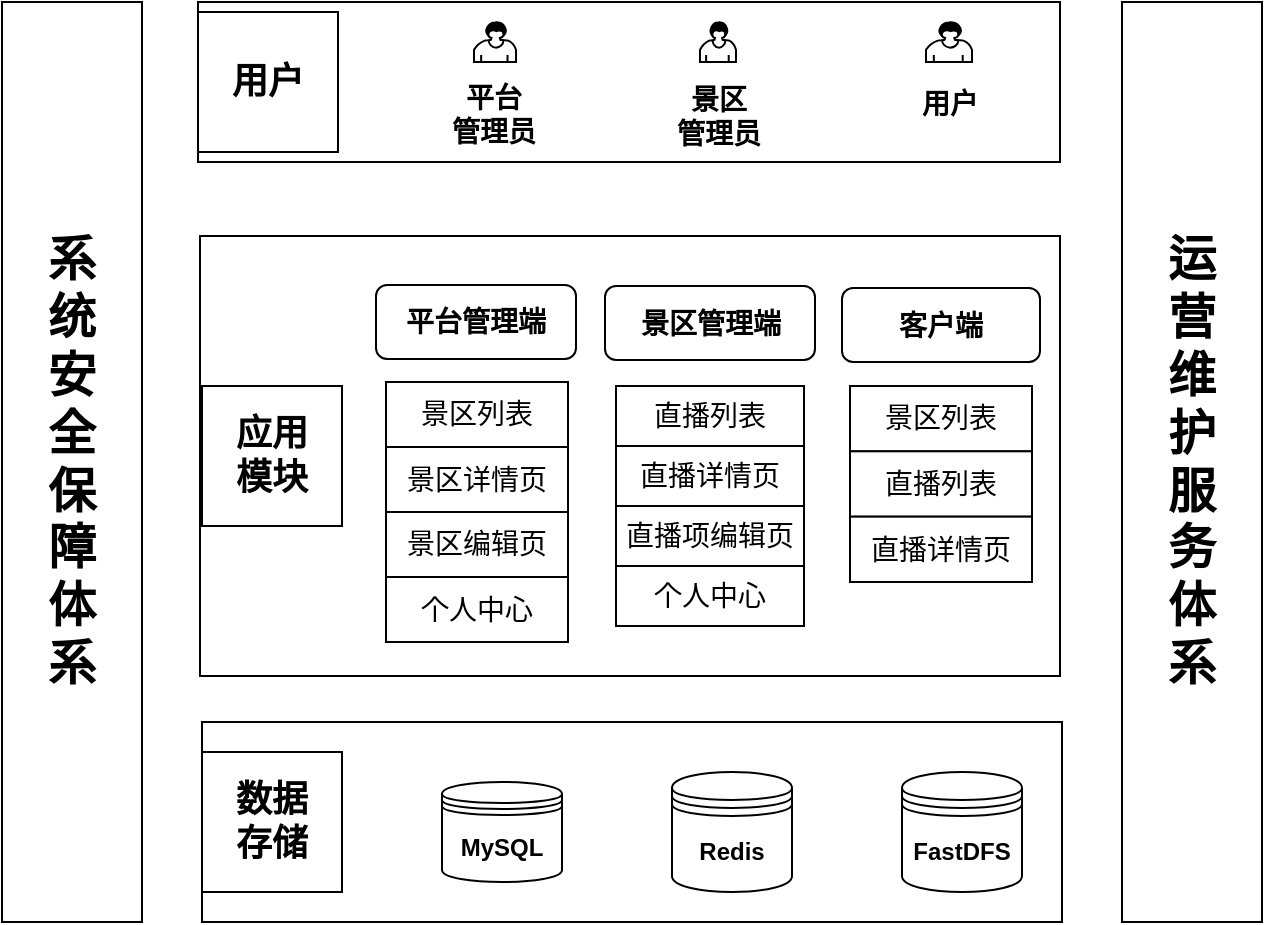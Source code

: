 <mxfile version="14.1.2" type="github">
  <diagram id="L9wh5_5upDk95yy1sQSH" name="Page-1">
    <mxGraphModel dx="1151" dy="673" grid="1" gridSize="10" guides="1" tooltips="1" connect="1" arrows="1" fold="1" page="1" pageScale="1" pageWidth="827" pageHeight="1169" math="0" shadow="0">
      <root>
        <mxCell id="0" />
        <mxCell id="1" parent="0" />
        <mxCell id="pIfulKXOhAl75pTlR59t-1" value="&lt;font face=&quot;calibri, sans-serif&quot; style=&quot;font-size: 24px&quot;&gt;&lt;b&gt;系&lt;br&gt;统&lt;br&gt;安&lt;br&gt;全&lt;br&gt;保&lt;br&gt;障&lt;br&gt;体&lt;br&gt;系&lt;/b&gt;&lt;/font&gt;" style="rounded=0;whiteSpace=wrap;html=1;" vertex="1" parent="1">
          <mxGeometry x="100" y="200" width="70" height="460" as="geometry" />
        </mxCell>
        <mxCell id="pIfulKXOhAl75pTlR59t-2" value="" style="rounded=0;whiteSpace=wrap;html=1;" vertex="1" parent="1">
          <mxGeometry x="200" y="560" width="430" height="100" as="geometry" />
        </mxCell>
        <mxCell id="pIfulKXOhAl75pTlR59t-3" value="&lt;b&gt;&lt;font style=&quot;font-size: 18px&quot;&gt;数据&lt;br&gt;存储&lt;br&gt;&lt;/font&gt;&lt;/b&gt;" style="rounded=0;whiteSpace=wrap;html=1;" vertex="1" parent="1">
          <mxGeometry x="200" y="575" width="70" height="70" as="geometry" />
        </mxCell>
        <mxCell id="pIfulKXOhAl75pTlR59t-4" value="MySQL" style="shape=datastore;whiteSpace=wrap;html=1;fontStyle=1" vertex="1" parent="1">
          <mxGeometry x="320" y="590" width="60" height="50" as="geometry" />
        </mxCell>
        <mxCell id="pIfulKXOhAl75pTlR59t-5" value="Redis" style="shape=datastore;whiteSpace=wrap;html=1;fontStyle=1" vertex="1" parent="1">
          <mxGeometry x="435" y="585" width="60" height="60" as="geometry" />
        </mxCell>
        <mxCell id="pIfulKXOhAl75pTlR59t-6" value="FastDFS" style="shape=datastore;whiteSpace=wrap;html=1;fontStyle=1" vertex="1" parent="1">
          <mxGeometry x="550" y="585" width="60" height="60" as="geometry" />
        </mxCell>
        <mxCell id="pIfulKXOhAl75pTlR59t-7" value="" style="rounded=0;whiteSpace=wrap;html=1;" vertex="1" parent="1">
          <mxGeometry x="199" y="317" width="430" height="220" as="geometry" />
        </mxCell>
        <mxCell id="pIfulKXOhAl75pTlR59t-8" value="&lt;b&gt;&lt;font style=&quot;font-size: 18px&quot;&gt;应用&lt;br&gt;模块&lt;br&gt;&lt;/font&gt;&lt;/b&gt;" style="rounded=0;whiteSpace=wrap;html=1;" vertex="1" parent="1">
          <mxGeometry x="200" y="392" width="70" height="70" as="geometry" />
        </mxCell>
        <mxCell id="pIfulKXOhAl75pTlR59t-9" value="&lt;font style=&quot;font-size: 14px&quot;&gt;平台管理端&lt;/font&gt;" style="rounded=1;whiteSpace=wrap;html=1;fontStyle=1" vertex="1" parent="1">
          <mxGeometry x="287" y="341.5" width="100" height="37" as="geometry" />
        </mxCell>
        <mxCell id="pIfulKXOhAl75pTlR59t-10" value="&lt;font style=&quot;font-size: 14px&quot;&gt;景区管理端&lt;/font&gt;" style="rounded=1;whiteSpace=wrap;html=1;fontStyle=1" vertex="1" parent="1">
          <mxGeometry x="401.5" y="342" width="105" height="37" as="geometry" />
        </mxCell>
        <mxCell id="pIfulKXOhAl75pTlR59t-11" value="&lt;font style=&quot;font-size: 14px&quot;&gt;&lt;b&gt;客户端&lt;/b&gt;&lt;/font&gt;" style="rounded=1;whiteSpace=wrap;html=1;" vertex="1" parent="1">
          <mxGeometry x="520" y="343" width="99" height="37" as="geometry" />
        </mxCell>
        <mxCell id="pIfulKXOhAl75pTlR59t-12" value="" style="rounded=0;whiteSpace=wrap;html=1;" vertex="1" parent="1">
          <mxGeometry x="198" y="200" width="431" height="80" as="geometry" />
        </mxCell>
        <mxCell id="pIfulKXOhAl75pTlR59t-13" value="&lt;b&gt;&lt;font style=&quot;font-size: 18px&quot;&gt;用户&lt;br&gt;&lt;/font&gt;&lt;/b&gt;" style="rounded=0;whiteSpace=wrap;html=1;" vertex="1" parent="1">
          <mxGeometry x="198" y="205" width="70" height="70" as="geometry" />
        </mxCell>
        <mxCell id="pIfulKXOhAl75pTlR59t-14" value="" style="shape=mxgraph.bpmn.user_task;html=1;outlineConnect=0;" vertex="1" parent="1">
          <mxGeometry x="336" y="210" width="21" height="20" as="geometry" />
        </mxCell>
        <mxCell id="pIfulKXOhAl75pTlR59t-15" value="&lt;font style=&quot;font-size: 14px&quot;&gt;平台&lt;br&gt;管理员&lt;/font&gt;" style="text;html=1;strokeColor=none;fillColor=none;align=center;verticalAlign=middle;whiteSpace=wrap;rounded=0;fontStyle=1" vertex="1" parent="1">
          <mxGeometry x="319" y="246" width="54" height="20" as="geometry" />
        </mxCell>
        <mxCell id="pIfulKXOhAl75pTlR59t-16" value="" style="shape=mxgraph.bpmn.user_task;html=1;outlineConnect=0;" vertex="1" parent="1">
          <mxGeometry x="449" y="210" width="18" height="20" as="geometry" />
        </mxCell>
        <mxCell id="pIfulKXOhAl75pTlR59t-17" value="&lt;font style=&quot;font-size: 14px&quot;&gt;景区&lt;br&gt;管理员&lt;/font&gt;" style="text;html=1;strokeColor=none;fillColor=none;align=center;verticalAlign=middle;whiteSpace=wrap;rounded=0;fontStyle=1" vertex="1" parent="1">
          <mxGeometry x="432.5" y="246" width="51" height="21" as="geometry" />
        </mxCell>
        <mxCell id="pIfulKXOhAl75pTlR59t-18" value="" style="shape=mxgraph.bpmn.user_task;html=1;outlineConnect=0;" vertex="1" parent="1">
          <mxGeometry x="562" y="210" width="23" height="20" as="geometry" />
        </mxCell>
        <mxCell id="pIfulKXOhAl75pTlR59t-19" value="&lt;font style=&quot;font-size: 14px&quot;&gt;用户&lt;/font&gt;" style="text;html=1;strokeColor=none;fillColor=none;align=center;verticalAlign=middle;whiteSpace=wrap;rounded=0;fontStyle=1" vertex="1" parent="1">
          <mxGeometry x="554" y="240" width="40" height="21" as="geometry" />
        </mxCell>
        <mxCell id="pIfulKXOhAl75pTlR59t-20" value="" style="group" vertex="1" connectable="0" parent="1">
          <mxGeometry x="292" y="390" width="91" height="130" as="geometry" />
        </mxCell>
        <mxCell id="pIfulKXOhAl75pTlR59t-21" value="&lt;span style=&quot;line-height: 150%&quot;&gt;&lt;font style=&quot;font-size: 14px&quot;&gt;景区列表&lt;/font&gt;&lt;/span&gt;" style="rounded=0;whiteSpace=wrap;html=1;" vertex="1" parent="pIfulKXOhAl75pTlR59t-20">
          <mxGeometry width="91" height="32.5" as="geometry" />
        </mxCell>
        <mxCell id="pIfulKXOhAl75pTlR59t-22" value="&lt;span style=&quot;line-height: 150%&quot;&gt;&lt;font style=&quot;font-size: 14px&quot;&gt;景区详情页&lt;/font&gt;&lt;/span&gt;" style="rounded=0;whiteSpace=wrap;html=1;" vertex="1" parent="pIfulKXOhAl75pTlR59t-20">
          <mxGeometry y="32.5" width="91" height="32.5" as="geometry" />
        </mxCell>
        <mxCell id="pIfulKXOhAl75pTlR59t-23" value="&lt;span style=&quot;line-height: 150%&quot;&gt;&lt;font style=&quot;font-size: 14px&quot;&gt;景区编辑页&lt;/font&gt;&lt;/span&gt;" style="rounded=0;whiteSpace=wrap;html=1;" vertex="1" parent="pIfulKXOhAl75pTlR59t-20">
          <mxGeometry y="65" width="91" height="32.5" as="geometry" />
        </mxCell>
        <mxCell id="pIfulKXOhAl75pTlR59t-24" value="&lt;span style=&quot;line-height: 150%&quot;&gt;&lt;font style=&quot;font-size: 14px&quot;&gt;个人中心&lt;/font&gt;&lt;/span&gt;" style="rounded=0;whiteSpace=wrap;html=1;" vertex="1" parent="pIfulKXOhAl75pTlR59t-20">
          <mxGeometry y="97.5" width="91" height="32.5" as="geometry" />
        </mxCell>
        <mxCell id="pIfulKXOhAl75pTlR59t-25" value="" style="group" vertex="1" connectable="0" parent="1">
          <mxGeometry x="407" y="392" width="94" height="120" as="geometry" />
        </mxCell>
        <mxCell id="pIfulKXOhAl75pTlR59t-26" value="&lt;span style=&quot;line-height: 150%&quot;&gt;&lt;font style=&quot;font-size: 14px&quot;&gt;直播列表&lt;/font&gt;&lt;/span&gt;" style="rounded=0;whiteSpace=wrap;html=1;" vertex="1" parent="pIfulKXOhAl75pTlR59t-25">
          <mxGeometry width="94" height="30" as="geometry" />
        </mxCell>
        <mxCell id="pIfulKXOhAl75pTlR59t-27" value="&lt;span style=&quot;line-height: 150%&quot;&gt;&lt;font style=&quot;font-size: 14px&quot;&gt;直播详情页&lt;/font&gt;&lt;/span&gt;" style="rounded=0;whiteSpace=wrap;html=1;" vertex="1" parent="pIfulKXOhAl75pTlR59t-25">
          <mxGeometry y="30" width="94" height="30" as="geometry" />
        </mxCell>
        <mxCell id="pIfulKXOhAl75pTlR59t-28" value="&lt;span style=&quot;line-height: 150%&quot;&gt;&lt;font style=&quot;font-size: 14px&quot;&gt;直播项编辑页&lt;/font&gt;&lt;/span&gt;" style="rounded=0;whiteSpace=wrap;html=1;" vertex="1" parent="pIfulKXOhAl75pTlR59t-25">
          <mxGeometry y="60" width="94" height="30" as="geometry" />
        </mxCell>
        <mxCell id="pIfulKXOhAl75pTlR59t-29" value="&lt;span style=&quot;line-height: 150%&quot;&gt;&lt;font style=&quot;font-size: 14px&quot;&gt;个人中心&lt;/font&gt;&lt;/span&gt;" style="rounded=0;whiteSpace=wrap;html=1;" vertex="1" parent="pIfulKXOhAl75pTlR59t-25">
          <mxGeometry y="90" width="94" height="30" as="geometry" />
        </mxCell>
        <mxCell id="pIfulKXOhAl75pTlR59t-30" value="" style="group" vertex="1" connectable="0" parent="1">
          <mxGeometry x="524" y="392" width="91" height="98" as="geometry" />
        </mxCell>
        <mxCell id="pIfulKXOhAl75pTlR59t-31" value="&lt;span style=&quot;line-height: 150%&quot;&gt;&lt;font style=&quot;font-size: 14px&quot;&gt;景区列表&lt;/font&gt;&lt;/span&gt;" style="rounded=0;whiteSpace=wrap;html=1;" vertex="1" parent="pIfulKXOhAl75pTlR59t-30">
          <mxGeometry width="91" height="32.667" as="geometry" />
        </mxCell>
        <mxCell id="pIfulKXOhAl75pTlR59t-32" value="&lt;span style=&quot;line-height: 150%&quot;&gt;&lt;font style=&quot;font-size: 14px&quot;&gt;直播列表&lt;/font&gt;&lt;/span&gt;" style="rounded=0;whiteSpace=wrap;html=1;" vertex="1" parent="pIfulKXOhAl75pTlR59t-30">
          <mxGeometry y="32.667" width="91" height="32.667" as="geometry" />
        </mxCell>
        <mxCell id="pIfulKXOhAl75pTlR59t-33" value="&lt;span style=&quot;line-height: 150%&quot;&gt;&lt;font style=&quot;font-size: 14px&quot;&gt;直播详情页&lt;/font&gt;&lt;/span&gt;" style="rounded=0;whiteSpace=wrap;html=1;" vertex="1" parent="pIfulKXOhAl75pTlR59t-30">
          <mxGeometry y="65.333" width="91" height="32.667" as="geometry" />
        </mxCell>
        <mxCell id="pIfulKXOhAl75pTlR59t-34" value="&lt;font face=&quot;calibri, sans-serif&quot;&gt;&lt;span style=&quot;font-size: 24px&quot;&gt;&lt;b&gt;运&lt;br&gt;营&lt;br&gt;维&lt;br&gt;护&lt;br&gt;服&lt;br&gt;务&lt;br&gt;体&lt;br&gt;系&lt;/b&gt;&lt;/span&gt;&lt;/font&gt;" style="rounded=0;whiteSpace=wrap;html=1;" vertex="1" parent="1">
          <mxGeometry x="660" y="200" width="70" height="460" as="geometry" />
        </mxCell>
      </root>
    </mxGraphModel>
  </diagram>
</mxfile>
